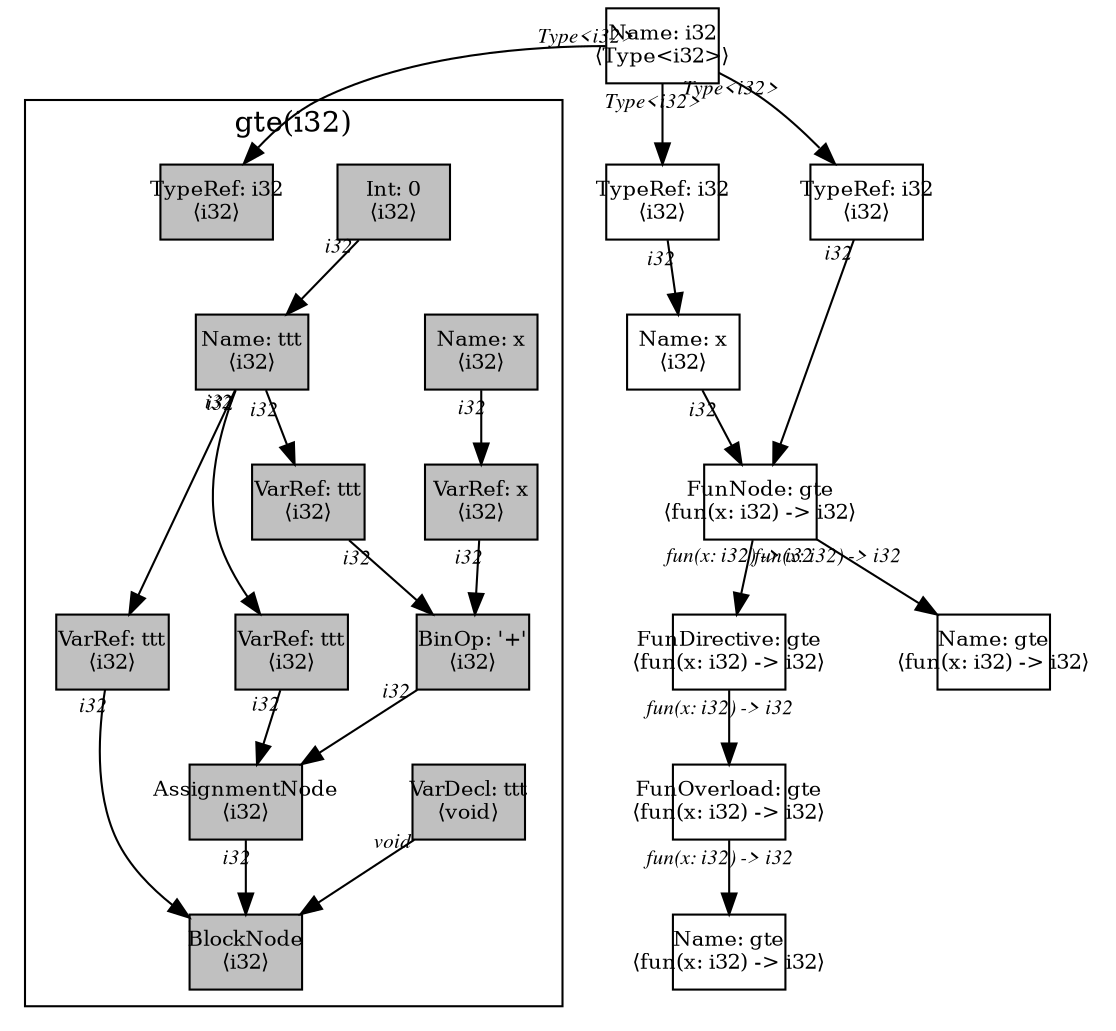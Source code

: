 digraph Document {
  node [shape=box,fixedsize=shape fontsize=10]
  1 [label="Name: i32\n⟨Type<i32>⟩", fillcolor=grey];
  2 [label="FunOverload: gte\n⟨fun(x: i32) -> i32⟩", fillcolor=grey];
  3 [label="FunDirective: gte\n⟨fun(x: i32) -> i32⟩", fillcolor=grey];
  4 [label="FunNode: gte\n⟨fun(x: i32) -> i32⟩", fillcolor=grey];
  5 [label="TypeRef: i32\n⟨i32⟩", fillcolor=grey];
  6 [label="Name: x\n⟨i32⟩", fillcolor=grey];
  7 [label="TypeRef: i32\n⟨i32⟩", fillcolor=grey];
  8 [label="Name: gte\n⟨fun(x: i32) -> i32⟩", fillcolor=grey];
  9 [label="Name: gte\n⟨fun(x: i32) -> i32⟩", fillcolor=grey];
  subgraph cluster0 {
    node [style=filled, fillcolor=grey];
    10 [label="Name: x\n⟨i32⟩", fillcolor=grey];
    11 [label="BlockNode\n⟨i32⟩", fillcolor=grey];
    12 [label="VarDecl: ttt\n⟨void⟩", fillcolor=grey];
    13 [label="Name: ttt\n⟨i32⟩", fillcolor=grey];
    14 [label="Int: 0\n⟨i32⟩", fillcolor=grey];
    15 [label="AssignmentNode\n⟨i32⟩", fillcolor=grey];
    16 [label="VarRef: ttt\n⟨i32⟩", fillcolor=grey];
    17 [label="BinOp: '+'\n⟨i32⟩", fillcolor=grey];
    18 [label="VarRef: ttt\n⟨i32⟩", fillcolor=grey];
    19 [label="VarRef: x\n⟨i32⟩", fillcolor=grey];
    20 [label="VarRef: ttt\n⟨i32⟩", fillcolor=grey];
    21 [label="TypeRef: i32\n⟨i32⟩", fillcolor=grey];
    10 -> 19[taillabel="i32" labeldistance="1" fontname="times  italic" fontsize = 10 color="black" ];
    12 -> 11[taillabel="void" labeldistance="1" fontname="times  italic" fontsize = 10 color="black" ];
    13 -> 16[taillabel="i32" labeldistance="1" fontname="times  italic" fontsize = 10 color="black" ];
    13 -> 18[taillabel="i32" labeldistance="1" fontname="times  italic" fontsize = 10 color="black" ];
    13 -> 20[taillabel="i32" labeldistance="1" fontname="times  italic" fontsize = 10 color="black" ];
    14 -> 13[taillabel="i32" labeldistance="1" fontname="times  italic" fontsize = 10 color="black" ];
    15 -> 11[taillabel="i32" labeldistance="1" fontname="times  italic" fontsize = 10 color="black" ];
    16 -> 15[taillabel="i32" labeldistance="1" fontname="times  italic" fontsize = 10 color="black" ];
    17 -> 15[taillabel="i32" labeldistance="1" fontname="times  italic" fontsize = 10 color="black" ];
    18 -> 17[taillabel="i32" labeldistance="1" fontname="times  italic" fontsize = 10 color="black" ];
    19 -> 17[taillabel="i32" labeldistance="1" fontname="times  italic" fontsize = 10 color="black" ];
    20 -> 11[taillabel="i32" labeldistance="1" fontname="times  italic" fontsize = 10 color="black" ];
  label = "gte(i32)";
}
  1 -> 5[taillabel="Type<i32>" labeldistance="1" fontname="times  italic" fontsize = 10 color="black" ];
  1 -> 7[taillabel="Type<i32>" labeldistance="1" fontname="times  italic" fontsize = 10 color="black" ];
  1 -> 21[taillabel="Type<i32>" labeldistance="1" fontname="times  italic" fontsize = 10 color="black" ];
  2 -> 9[taillabel="fun(x: i32) -> i32" labeldistance="1" fontname="times  italic" fontsize = 10 color="black" ];
  3 -> 2[taillabel="fun(x: i32) -> i32" labeldistance="1" fontname="times  italic" fontsize = 10 color="black" ];
  4 -> 8[taillabel="fun(x: i32) -> i32" labeldistance="1" fontname="times  italic" fontsize = 10 color="black" ];
  4 -> 3[taillabel="fun(x: i32) -> i32" labeldistance="1" fontname="times  italic" fontsize = 10 color="black" ];
  5 -> 6[taillabel="i32" labeldistance="1" fontname="times  italic" fontsize = 10 color="black" ];
  6 -> 4[taillabel="i32" labeldistance="1" fontname="times  italic" fontsize = 10 color="black" ];
  7 -> 4[taillabel="i32" labeldistance="1" fontname="times  italic" fontsize = 10 color="black" ];
  label="";
}
